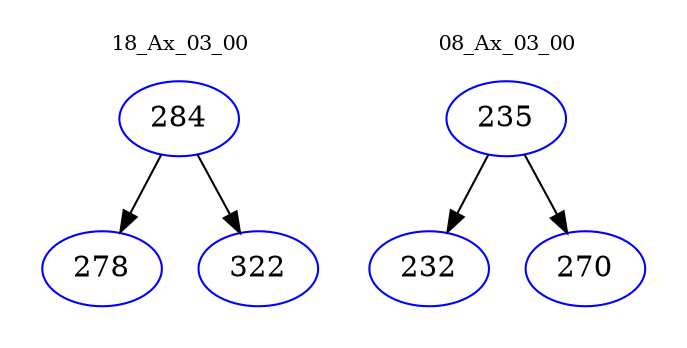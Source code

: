 digraph{
subgraph cluster_0 {
color = white
label = "18_Ax_03_00";
fontsize=10;
T0_284 [label="284", color="blue"]
T0_284 -> T0_278 [color="black"]
T0_278 [label="278", color="blue"]
T0_284 -> T0_322 [color="black"]
T0_322 [label="322", color="blue"]
}
subgraph cluster_1 {
color = white
label = "08_Ax_03_00";
fontsize=10;
T1_235 [label="235", color="blue"]
T1_235 -> T1_232 [color="black"]
T1_232 [label="232", color="blue"]
T1_235 -> T1_270 [color="black"]
T1_270 [label="270", color="blue"]
}
}
